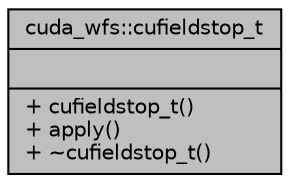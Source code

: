 digraph "cuda_wfs::cufieldstop_t"
{
 // INTERACTIVE_SVG=YES
  bgcolor="transparent";
  edge [fontname="Helvetica",fontsize="10",labelfontname="Helvetica",labelfontsize="10"];
  node [fontname="Helvetica",fontsize="10",shape=record];
  Node1 [label="{cuda_wfs::cufieldstop_t\n||+ cufieldstop_t()\l+ apply()\l+ ~cufieldstop_t()\l}",height=0.2,width=0.4,color="black", fillcolor="grey75", style="filled", fontcolor="black"];
}
